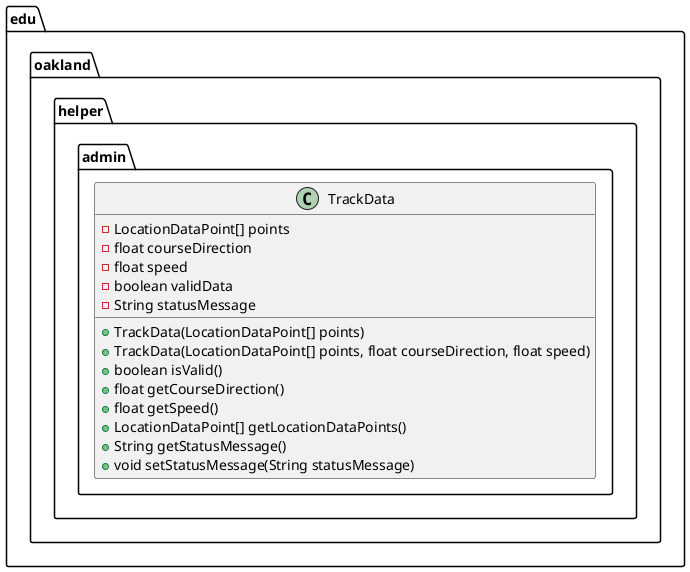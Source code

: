 @startuml TrackData

package edu.oakland.helper.admin {
    class TrackData {
        - LocationDataPoint[] points
        - float courseDirection
        - float speed
        - boolean validData
        - String statusMessage
        + TrackData(LocationDataPoint[] points)
        + TrackData(LocationDataPoint[] points, float courseDirection, float speed)
        + boolean isValid()
        + float getCourseDirection()
        + float getSpeed()
        + LocationDataPoint[] getLocationDataPoints()
        + String getStatusMessage()
        + void setStatusMessage(String statusMessage)
    }
}

@enduml